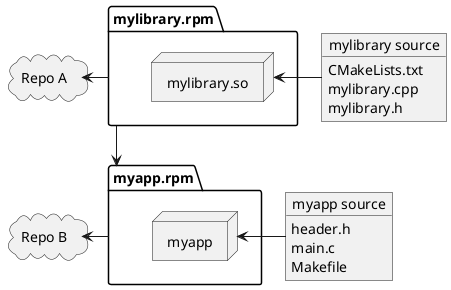 @startuml EXBS
allowmixing

object "mylibrary source" as mylibrarysrc {
  CMakeLists.txt
  mylibrary.cpp
  mylibrary.h
}

object "myapp source" as myappsrc {
  header.h
  main.c
  Makefile
}

package "myapp.rpm" as myappipk {
  node myapp
}

package "mylibrary.rpm" as mylibraryipk {
  node "mylibrary.so" as mylibrary
}

cloud "Repo A" as ra
cloud "Repo B" as rb


mylibrarysrc -l-> mylibrary
myappsrc -l-> myapp

mylibraryipk --> myappipk

mylibraryipk -l-> ra
myappipk -l-> rb
@enduml